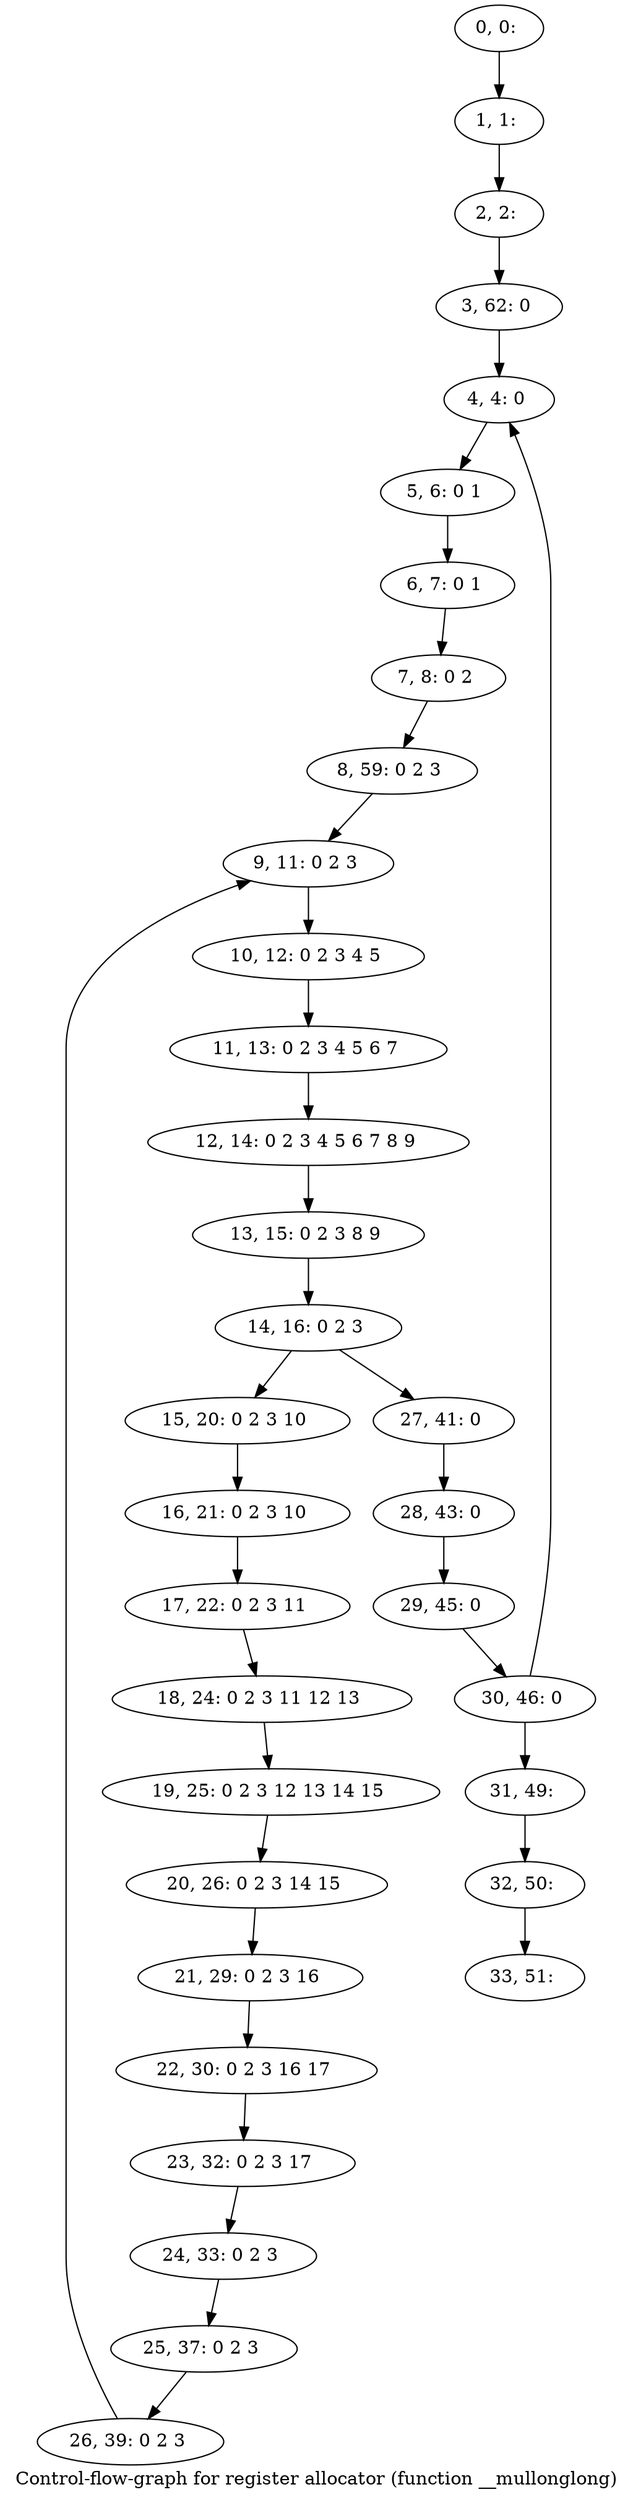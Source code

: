 digraph G {
graph [label="Control-flow-graph for register allocator (function __mullonglong)"]
0[label="0, 0: "];
1[label="1, 1: "];
2[label="2, 2: "];
3[label="3, 62: 0 "];
4[label="4, 4: 0 "];
5[label="5, 6: 0 1 "];
6[label="6, 7: 0 1 "];
7[label="7, 8: 0 2 "];
8[label="8, 59: 0 2 3 "];
9[label="9, 11: 0 2 3 "];
10[label="10, 12: 0 2 3 4 5 "];
11[label="11, 13: 0 2 3 4 5 6 7 "];
12[label="12, 14: 0 2 3 4 5 6 7 8 9 "];
13[label="13, 15: 0 2 3 8 9 "];
14[label="14, 16: 0 2 3 "];
15[label="15, 20: 0 2 3 10 "];
16[label="16, 21: 0 2 3 10 "];
17[label="17, 22: 0 2 3 11 "];
18[label="18, 24: 0 2 3 11 12 13 "];
19[label="19, 25: 0 2 3 12 13 14 15 "];
20[label="20, 26: 0 2 3 14 15 "];
21[label="21, 29: 0 2 3 16 "];
22[label="22, 30: 0 2 3 16 17 "];
23[label="23, 32: 0 2 3 17 "];
24[label="24, 33: 0 2 3 "];
25[label="25, 37: 0 2 3 "];
26[label="26, 39: 0 2 3 "];
27[label="27, 41: 0 "];
28[label="28, 43: 0 "];
29[label="29, 45: 0 "];
30[label="30, 46: 0 "];
31[label="31, 49: "];
32[label="32, 50: "];
33[label="33, 51: "];
0->1 ;
1->2 ;
2->3 ;
3->4 ;
4->5 ;
5->6 ;
6->7 ;
7->8 ;
8->9 ;
9->10 ;
10->11 ;
11->12 ;
12->13 ;
13->14 ;
14->15 ;
14->27 ;
15->16 ;
16->17 ;
17->18 ;
18->19 ;
19->20 ;
20->21 ;
21->22 ;
22->23 ;
23->24 ;
24->25 ;
25->26 ;
26->9 ;
27->28 ;
28->29 ;
29->30 ;
30->31 ;
30->4 ;
31->32 ;
32->33 ;
}
